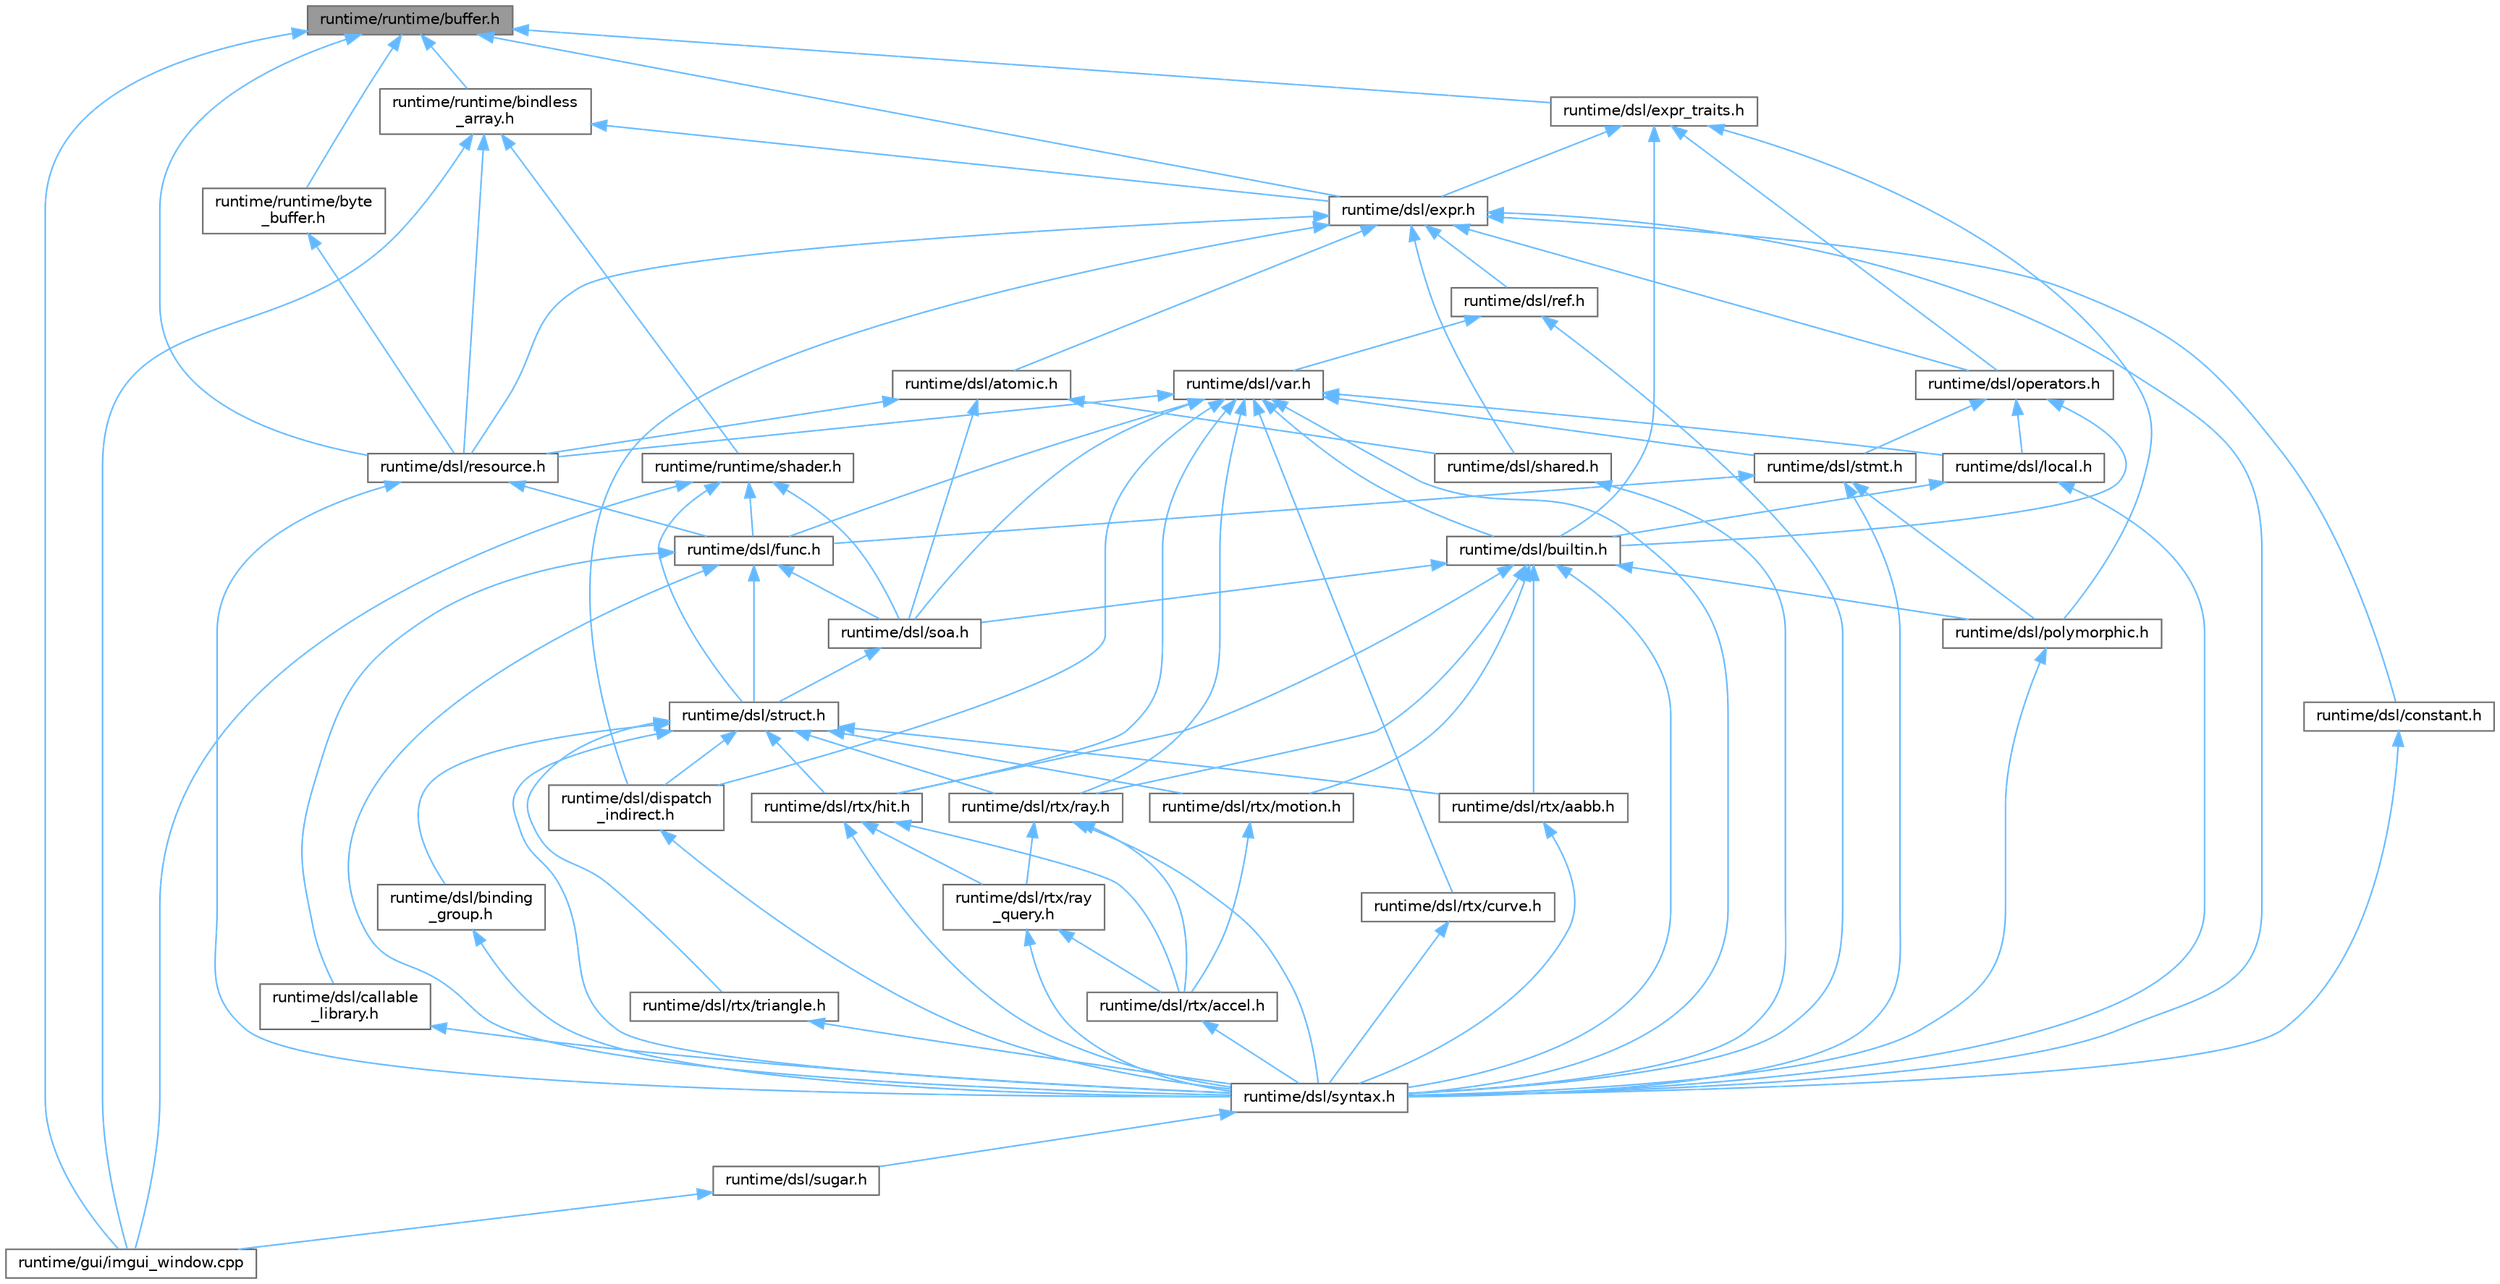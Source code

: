 digraph "runtime/runtime/buffer.h"
{
 // LATEX_PDF_SIZE
  bgcolor="transparent";
  edge [fontname=Helvetica,fontsize=10,labelfontname=Helvetica,labelfontsize=10];
  node [fontname=Helvetica,fontsize=10,shape=box,height=0.2,width=0.4];
  Node1 [id="Node000001",label="runtime/runtime/buffer.h",height=0.2,width=0.4,color="gray40", fillcolor="grey60", style="filled", fontcolor="black",tooltip=" "];
  Node1 -> Node2 [id="edge95_Node000001_Node000002",dir="back",color="steelblue1",style="solid",tooltip=" "];
  Node2 [id="Node000002",label="runtime/dsl/expr.h",height=0.2,width=0.4,color="grey40", fillcolor="white", style="filled",URL="$expr_8h.html",tooltip=" "];
  Node2 -> Node3 [id="edge96_Node000002_Node000003",dir="back",color="steelblue1",style="solid",tooltip=" "];
  Node3 [id="Node000003",label="runtime/dsl/atomic.h",height=0.2,width=0.4,color="grey40", fillcolor="white", style="filled",URL="$dsl_2atomic_8h.html",tooltip=" "];
  Node3 -> Node4 [id="edge97_Node000003_Node000004",dir="back",color="steelblue1",style="solid",tooltip=" "];
  Node4 [id="Node000004",label="runtime/dsl/resource.h",height=0.2,width=0.4,color="grey40", fillcolor="white", style="filled",URL="$dsl_2resource_8h.html",tooltip=" "];
  Node4 -> Node5 [id="edge98_Node000004_Node000005",dir="back",color="steelblue1",style="solid",tooltip=" "];
  Node5 [id="Node000005",label="runtime/dsl/func.h",height=0.2,width=0.4,color="grey40", fillcolor="white", style="filled",URL="$func_8h.html",tooltip=" "];
  Node5 -> Node6 [id="edge99_Node000005_Node000006",dir="back",color="steelblue1",style="solid",tooltip=" "];
  Node6 [id="Node000006",label="runtime/dsl/callable\l_library.h",height=0.2,width=0.4,color="grey40", fillcolor="white", style="filled",URL="$dsl_2callable__library_8h.html",tooltip=" "];
  Node6 -> Node7 [id="edge100_Node000006_Node000007",dir="back",color="steelblue1",style="solid",tooltip=" "];
  Node7 [id="Node000007",label="runtime/dsl/syntax.h",height=0.2,width=0.4,color="grey40", fillcolor="white", style="filled",URL="$syntax_8h.html",tooltip=" "];
  Node7 -> Node8 [id="edge101_Node000007_Node000008",dir="back",color="steelblue1",style="solid",tooltip=" "];
  Node8 [id="Node000008",label="runtime/dsl/sugar.h",height=0.2,width=0.4,color="grey40", fillcolor="white", style="filled",URL="$sugar_8h.html",tooltip=" "];
  Node8 -> Node9 [id="edge102_Node000008_Node000009",dir="back",color="steelblue1",style="solid",tooltip=" "];
  Node9 [id="Node000009",label="runtime/gui/imgui_window.cpp",height=0.2,width=0.4,color="grey40", fillcolor="white", style="filled",URL="$imgui__window_8cpp.html",tooltip=" "];
  Node5 -> Node10 [id="edge103_Node000005_Node000010",dir="back",color="steelblue1",style="solid",tooltip=" "];
  Node10 [id="Node000010",label="runtime/dsl/soa.h",height=0.2,width=0.4,color="grey40", fillcolor="white", style="filled",URL="$soa_8h.html",tooltip=" "];
  Node10 -> Node11 [id="edge104_Node000010_Node000011",dir="back",color="steelblue1",style="solid",tooltip=" "];
  Node11 [id="Node000011",label="runtime/dsl/struct.h",height=0.2,width=0.4,color="grey40", fillcolor="white", style="filled",URL="$struct_8h.html",tooltip=" "];
  Node11 -> Node12 [id="edge105_Node000011_Node000012",dir="back",color="steelblue1",style="solid",tooltip=" "];
  Node12 [id="Node000012",label="runtime/dsl/binding\l_group.h",height=0.2,width=0.4,color="grey40", fillcolor="white", style="filled",URL="$binding__group_8h.html",tooltip=" "];
  Node12 -> Node7 [id="edge106_Node000012_Node000007",dir="back",color="steelblue1",style="solid",tooltip=" "];
  Node11 -> Node13 [id="edge107_Node000011_Node000013",dir="back",color="steelblue1",style="solid",tooltip=" "];
  Node13 [id="Node000013",label="runtime/dsl/dispatch\l_indirect.h",height=0.2,width=0.4,color="grey40", fillcolor="white", style="filled",URL="$dispatch__indirect_8h.html",tooltip=" "];
  Node13 -> Node7 [id="edge108_Node000013_Node000007",dir="back",color="steelblue1",style="solid",tooltip=" "];
  Node11 -> Node14 [id="edge109_Node000011_Node000014",dir="back",color="steelblue1",style="solid",tooltip=" "];
  Node14 [id="Node000014",label="runtime/dsl/rtx/aabb.h",height=0.2,width=0.4,color="grey40", fillcolor="white", style="filled",URL="$dsl_2rtx_2aabb_8h.html",tooltip=" "];
  Node14 -> Node7 [id="edge110_Node000014_Node000007",dir="back",color="steelblue1",style="solid",tooltip=" "];
  Node11 -> Node15 [id="edge111_Node000011_Node000015",dir="back",color="steelblue1",style="solid",tooltip=" "];
  Node15 [id="Node000015",label="runtime/dsl/rtx/hit.h",height=0.2,width=0.4,color="grey40", fillcolor="white", style="filled",URL="$dsl_2rtx_2hit_8h.html",tooltip=" "];
  Node15 -> Node16 [id="edge112_Node000015_Node000016",dir="back",color="steelblue1",style="solid",tooltip=" "];
  Node16 [id="Node000016",label="runtime/dsl/rtx/accel.h",height=0.2,width=0.4,color="grey40", fillcolor="white", style="filled",URL="$dsl_2rtx_2accel_8h.html",tooltip=" "];
  Node16 -> Node7 [id="edge113_Node000016_Node000007",dir="back",color="steelblue1",style="solid",tooltip=" "];
  Node15 -> Node17 [id="edge114_Node000015_Node000017",dir="back",color="steelblue1",style="solid",tooltip=" "];
  Node17 [id="Node000017",label="runtime/dsl/rtx/ray\l_query.h",height=0.2,width=0.4,color="grey40", fillcolor="white", style="filled",URL="$ray__query_8h.html",tooltip=" "];
  Node17 -> Node16 [id="edge115_Node000017_Node000016",dir="back",color="steelblue1",style="solid",tooltip=" "];
  Node17 -> Node7 [id="edge116_Node000017_Node000007",dir="back",color="steelblue1",style="solid",tooltip=" "];
  Node15 -> Node7 [id="edge117_Node000015_Node000007",dir="back",color="steelblue1",style="solid",tooltip=" "];
  Node11 -> Node18 [id="edge118_Node000011_Node000018",dir="back",color="steelblue1",style="solid",tooltip=" "];
  Node18 [id="Node000018",label="runtime/dsl/rtx/motion.h",height=0.2,width=0.4,color="grey40", fillcolor="white", style="filled",URL="$motion_8h.html",tooltip=" "];
  Node18 -> Node16 [id="edge119_Node000018_Node000016",dir="back",color="steelblue1",style="solid",tooltip=" "];
  Node11 -> Node19 [id="edge120_Node000011_Node000019",dir="back",color="steelblue1",style="solid",tooltip=" "];
  Node19 [id="Node000019",label="runtime/dsl/rtx/ray.h",height=0.2,width=0.4,color="grey40", fillcolor="white", style="filled",URL="$dsl_2rtx_2ray_8h.html",tooltip=" "];
  Node19 -> Node16 [id="edge121_Node000019_Node000016",dir="back",color="steelblue1",style="solid",tooltip=" "];
  Node19 -> Node17 [id="edge122_Node000019_Node000017",dir="back",color="steelblue1",style="solid",tooltip=" "];
  Node19 -> Node7 [id="edge123_Node000019_Node000007",dir="back",color="steelblue1",style="solid",tooltip=" "];
  Node11 -> Node20 [id="edge124_Node000011_Node000020",dir="back",color="steelblue1",style="solid",tooltip=" "];
  Node20 [id="Node000020",label="runtime/dsl/rtx/triangle.h",height=0.2,width=0.4,color="grey40", fillcolor="white", style="filled",URL="$dsl_2rtx_2triangle_8h.html",tooltip=" "];
  Node20 -> Node7 [id="edge125_Node000020_Node000007",dir="back",color="steelblue1",style="solid",tooltip=" "];
  Node11 -> Node7 [id="edge126_Node000011_Node000007",dir="back",color="steelblue1",style="solid",tooltip=" "];
  Node5 -> Node11 [id="edge127_Node000005_Node000011",dir="back",color="steelblue1",style="solid",tooltip=" "];
  Node5 -> Node7 [id="edge128_Node000005_Node000007",dir="back",color="steelblue1",style="solid",tooltip=" "];
  Node4 -> Node7 [id="edge129_Node000004_Node000007",dir="back",color="steelblue1",style="solid",tooltip=" "];
  Node3 -> Node21 [id="edge130_Node000003_Node000021",dir="back",color="steelblue1",style="solid",tooltip=" "];
  Node21 [id="Node000021",label="runtime/dsl/shared.h",height=0.2,width=0.4,color="grey40", fillcolor="white", style="filled",URL="$shared_8h.html",tooltip=" "];
  Node21 -> Node7 [id="edge131_Node000021_Node000007",dir="back",color="steelblue1",style="solid",tooltip=" "];
  Node3 -> Node10 [id="edge132_Node000003_Node000010",dir="back",color="steelblue1",style="solid",tooltip=" "];
  Node2 -> Node22 [id="edge133_Node000002_Node000022",dir="back",color="steelblue1",style="solid",tooltip=" "];
  Node22 [id="Node000022",label="runtime/dsl/constant.h",height=0.2,width=0.4,color="grey40", fillcolor="white", style="filled",URL="$constant_8h.html",tooltip=" "];
  Node22 -> Node7 [id="edge134_Node000022_Node000007",dir="back",color="steelblue1",style="solid",tooltip=" "];
  Node2 -> Node13 [id="edge135_Node000002_Node000013",dir="back",color="steelblue1",style="solid",tooltip=" "];
  Node2 -> Node23 [id="edge136_Node000002_Node000023",dir="back",color="steelblue1",style="solid",tooltip=" "];
  Node23 [id="Node000023",label="runtime/dsl/operators.h",height=0.2,width=0.4,color="grey40", fillcolor="white", style="filled",URL="$operators_8h.html",tooltip=" "];
  Node23 -> Node24 [id="edge137_Node000023_Node000024",dir="back",color="steelblue1",style="solid",tooltip=" "];
  Node24 [id="Node000024",label="runtime/dsl/builtin.h",height=0.2,width=0.4,color="grey40", fillcolor="white", style="filled",URL="$builtin_8h.html",tooltip=" "];
  Node24 -> Node25 [id="edge138_Node000024_Node000025",dir="back",color="steelblue1",style="solid",tooltip=" "];
  Node25 [id="Node000025",label="runtime/dsl/polymorphic.h",height=0.2,width=0.4,color="grey40", fillcolor="white", style="filled",URL="$polymorphic_8h.html",tooltip=" "];
  Node25 -> Node7 [id="edge139_Node000025_Node000007",dir="back",color="steelblue1",style="solid",tooltip=" "];
  Node24 -> Node14 [id="edge140_Node000024_Node000014",dir="back",color="steelblue1",style="solid",tooltip=" "];
  Node24 -> Node15 [id="edge141_Node000024_Node000015",dir="back",color="steelblue1",style="solid",tooltip=" "];
  Node24 -> Node18 [id="edge142_Node000024_Node000018",dir="back",color="steelblue1",style="solid",tooltip=" "];
  Node24 -> Node19 [id="edge143_Node000024_Node000019",dir="back",color="steelblue1",style="solid",tooltip=" "];
  Node24 -> Node10 [id="edge144_Node000024_Node000010",dir="back",color="steelblue1",style="solid",tooltip=" "];
  Node24 -> Node7 [id="edge145_Node000024_Node000007",dir="back",color="steelblue1",style="solid",tooltip=" "];
  Node23 -> Node26 [id="edge146_Node000023_Node000026",dir="back",color="steelblue1",style="solid",tooltip=" "];
  Node26 [id="Node000026",label="runtime/dsl/local.h",height=0.2,width=0.4,color="grey40", fillcolor="white", style="filled",URL="$local_8h.html",tooltip=" "];
  Node26 -> Node24 [id="edge147_Node000026_Node000024",dir="back",color="steelblue1",style="solid",tooltip=" "];
  Node26 -> Node7 [id="edge148_Node000026_Node000007",dir="back",color="steelblue1",style="solid",tooltip=" "];
  Node23 -> Node27 [id="edge149_Node000023_Node000027",dir="back",color="steelblue1",style="solid",tooltip=" "];
  Node27 [id="Node000027",label="runtime/dsl/stmt.h",height=0.2,width=0.4,color="grey40", fillcolor="white", style="filled",URL="$stmt_8h.html",tooltip=" "];
  Node27 -> Node5 [id="edge150_Node000027_Node000005",dir="back",color="steelblue1",style="solid",tooltip=" "];
  Node27 -> Node25 [id="edge151_Node000027_Node000025",dir="back",color="steelblue1",style="solid",tooltip=" "];
  Node27 -> Node7 [id="edge152_Node000027_Node000007",dir="back",color="steelblue1",style="solid",tooltip=" "];
  Node2 -> Node28 [id="edge153_Node000002_Node000028",dir="back",color="steelblue1",style="solid",tooltip=" "];
  Node28 [id="Node000028",label="runtime/dsl/ref.h",height=0.2,width=0.4,color="grey40", fillcolor="white", style="filled",URL="$ref_8h.html",tooltip=" "];
  Node28 -> Node7 [id="edge154_Node000028_Node000007",dir="back",color="steelblue1",style="solid",tooltip=" "];
  Node28 -> Node29 [id="edge155_Node000028_Node000029",dir="back",color="steelblue1",style="solid",tooltip=" "];
  Node29 [id="Node000029",label="runtime/dsl/var.h",height=0.2,width=0.4,color="grey40", fillcolor="white", style="filled",URL="$var_8h.html",tooltip=" "];
  Node29 -> Node24 [id="edge156_Node000029_Node000024",dir="back",color="steelblue1",style="solid",tooltip=" "];
  Node29 -> Node13 [id="edge157_Node000029_Node000013",dir="back",color="steelblue1",style="solid",tooltip=" "];
  Node29 -> Node5 [id="edge158_Node000029_Node000005",dir="back",color="steelblue1",style="solid",tooltip=" "];
  Node29 -> Node26 [id="edge159_Node000029_Node000026",dir="back",color="steelblue1",style="solid",tooltip=" "];
  Node29 -> Node4 [id="edge160_Node000029_Node000004",dir="back",color="steelblue1",style="solid",tooltip=" "];
  Node29 -> Node30 [id="edge161_Node000029_Node000030",dir="back",color="steelblue1",style="solid",tooltip=" "];
  Node30 [id="Node000030",label="runtime/dsl/rtx/curve.h",height=0.2,width=0.4,color="grey40", fillcolor="white", style="filled",URL="$dsl_2rtx_2curve_8h.html",tooltip=" "];
  Node30 -> Node7 [id="edge162_Node000030_Node000007",dir="back",color="steelblue1",style="solid",tooltip=" "];
  Node29 -> Node15 [id="edge163_Node000029_Node000015",dir="back",color="steelblue1",style="solid",tooltip=" "];
  Node29 -> Node19 [id="edge164_Node000029_Node000019",dir="back",color="steelblue1",style="solid",tooltip=" "];
  Node29 -> Node10 [id="edge165_Node000029_Node000010",dir="back",color="steelblue1",style="solid",tooltip=" "];
  Node29 -> Node27 [id="edge166_Node000029_Node000027",dir="back",color="steelblue1",style="solid",tooltip=" "];
  Node29 -> Node7 [id="edge167_Node000029_Node000007",dir="back",color="steelblue1",style="solid",tooltip=" "];
  Node2 -> Node4 [id="edge168_Node000002_Node000004",dir="back",color="steelblue1",style="solid",tooltip=" "];
  Node2 -> Node21 [id="edge169_Node000002_Node000021",dir="back",color="steelblue1",style="solid",tooltip=" "];
  Node2 -> Node7 [id="edge170_Node000002_Node000007",dir="back",color="steelblue1",style="solid",tooltip=" "];
  Node1 -> Node31 [id="edge171_Node000001_Node000031",dir="back",color="steelblue1",style="solid",tooltip=" "];
  Node31 [id="Node000031",label="runtime/dsl/expr_traits.h",height=0.2,width=0.4,color="grey40", fillcolor="white", style="filled",URL="$expr__traits_8h.html",tooltip=" "];
  Node31 -> Node24 [id="edge172_Node000031_Node000024",dir="back",color="steelblue1",style="solid",tooltip=" "];
  Node31 -> Node2 [id="edge173_Node000031_Node000002",dir="back",color="steelblue1",style="solid",tooltip=" "];
  Node31 -> Node23 [id="edge174_Node000031_Node000023",dir="back",color="steelblue1",style="solid",tooltip=" "];
  Node31 -> Node25 [id="edge175_Node000031_Node000025",dir="back",color="steelblue1",style="solid",tooltip=" "];
  Node1 -> Node4 [id="edge176_Node000001_Node000004",dir="back",color="steelblue1",style="solid",tooltip=" "];
  Node1 -> Node9 [id="edge177_Node000001_Node000009",dir="back",color="steelblue1",style="solid",tooltip=" "];
  Node1 -> Node32 [id="edge178_Node000001_Node000032",dir="back",color="steelblue1",style="solid",tooltip=" "];
  Node32 [id="Node000032",label="runtime/runtime/bindless\l_array.h",height=0.2,width=0.4,color="grey40", fillcolor="white", style="filled",URL="$bindless__array_8h.html",tooltip=" "];
  Node32 -> Node2 [id="edge179_Node000032_Node000002",dir="back",color="steelblue1",style="solid",tooltip=" "];
  Node32 -> Node4 [id="edge180_Node000032_Node000004",dir="back",color="steelblue1",style="solid",tooltip=" "];
  Node32 -> Node9 [id="edge181_Node000032_Node000009",dir="back",color="steelblue1",style="solid",tooltip=" "];
  Node32 -> Node33 [id="edge182_Node000032_Node000033",dir="back",color="steelblue1",style="solid",tooltip=" "];
  Node33 [id="Node000033",label="runtime/runtime/shader.h",height=0.2,width=0.4,color="grey40", fillcolor="white", style="filled",URL="$shader_8h.html",tooltip=" "];
  Node33 -> Node5 [id="edge183_Node000033_Node000005",dir="back",color="steelblue1",style="solid",tooltip=" "];
  Node33 -> Node10 [id="edge184_Node000033_Node000010",dir="back",color="steelblue1",style="solid",tooltip=" "];
  Node33 -> Node11 [id="edge185_Node000033_Node000011",dir="back",color="steelblue1",style="solid",tooltip=" "];
  Node33 -> Node9 [id="edge186_Node000033_Node000009",dir="back",color="steelblue1",style="solid",tooltip=" "];
  Node1 -> Node34 [id="edge187_Node000001_Node000034",dir="back",color="steelblue1",style="solid",tooltip=" "];
  Node34 [id="Node000034",label="runtime/runtime/byte\l_buffer.h",height=0.2,width=0.4,color="grey40", fillcolor="white", style="filled",URL="$byte__buffer_8h.html",tooltip=" "];
  Node34 -> Node4 [id="edge188_Node000034_Node000004",dir="back",color="steelblue1",style="solid",tooltip=" "];
}
